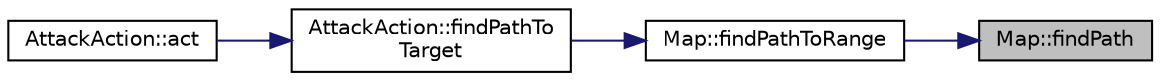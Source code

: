 digraph "Map::findPath"
{
 // LATEX_PDF_SIZE
  edge [fontname="Helvetica",fontsize="10",labelfontname="Helvetica",labelfontsize="10"];
  node [fontname="Helvetica",fontsize="10",shape=record];
  rankdir="RL";
  Node1 [label="Map::findPath",height=0.2,width=0.4,color="black", fillcolor="grey75", style="filled", fontcolor="black",tooltip="Finds a path from start to end."];
  Node1 -> Node2 [dir="back",color="midnightblue",fontsize="10",style="solid",fontname="Helvetica"];
  Node2 [label="Map::findPathToRange",height=0.2,width=0.4,color="black", fillcolor="white", style="filled",URL="$classMap.html#a48f0a9b97e0a95978934a0a99f63ee28",tooltip="Finds a path to some locations range. Can be used, for example, if the attack target is not in range,..."];
  Node2 -> Node3 [dir="back",color="midnightblue",fontsize="10",style="solid",fontname="Helvetica"];
  Node3 [label="AttackAction::findPathTo\lTarget",height=0.2,width=0.4,color="black", fillcolor="white", style="filled",URL="$classAttackAction.html#ac867c6e8d4ce94d908fad8c80a13eb5a",tooltip="Finds a path to the target."];
  Node3 -> Node4 [dir="back",color="midnightblue",fontsize="10",style="solid",fontname="Helvetica"];
  Node4 [label="AttackAction::act",height=0.2,width=0.4,color="black", fillcolor="white", style="filled",URL="$classAttackAction.html#ad163cc47f0a282255c89c50d2c39fec6",tooltip="Attack functionality, which performs attacks against target and moves closer to the target if not in ..."];
}
